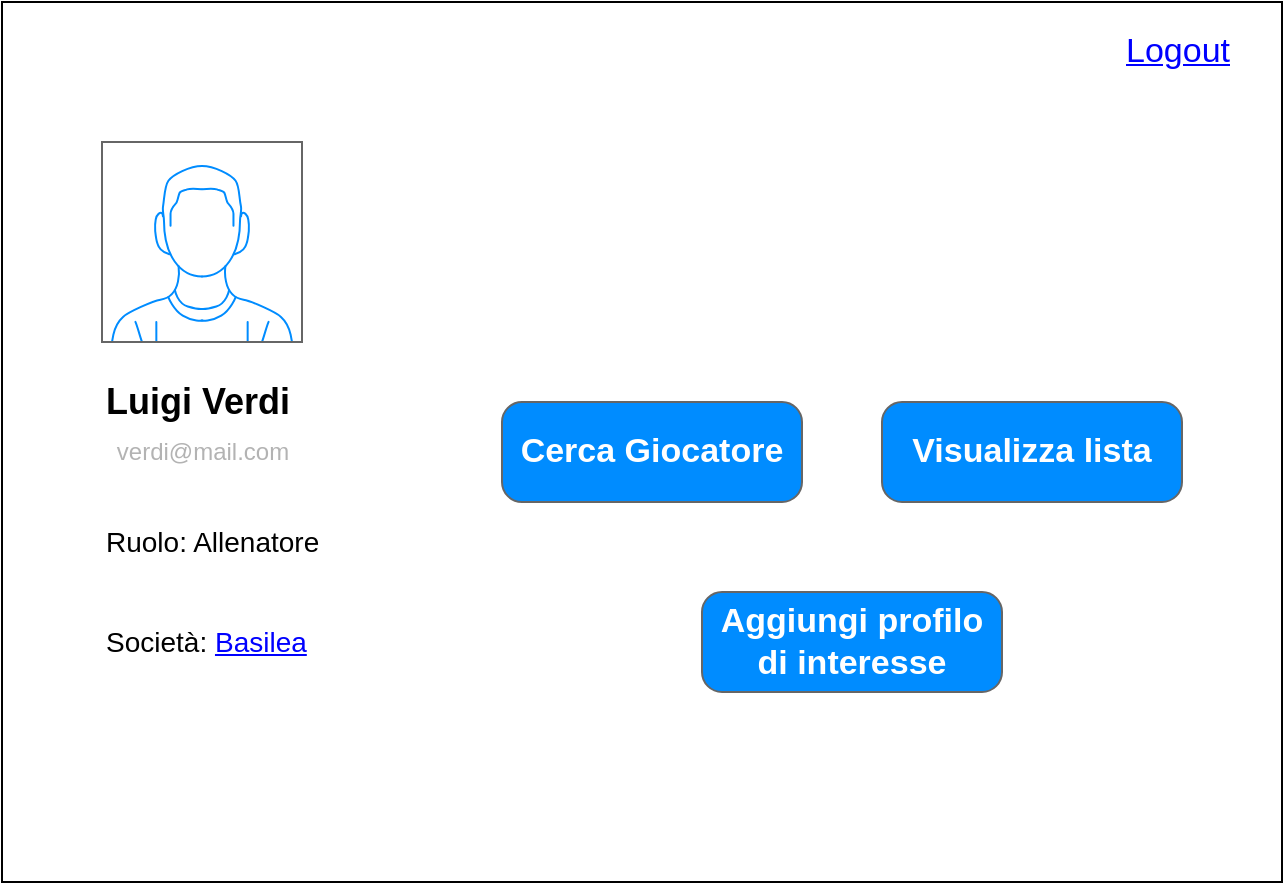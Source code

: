 <mxfile version="12.5.3" type="device"><diagram id="p_LRYJ5TSw8UzaOcTca3" name="Page-1"><mxGraphModel dx="1038" dy="607" grid="1" gridSize="10" guides="1" tooltips="1" connect="1" arrows="1" fold="1" page="1" pageScale="1" pageWidth="827" pageHeight="1169" math="0" shadow="0"><root><mxCell id="0"/><mxCell id="1" parent="0"/><mxCell id="9yi4vBdRCPTzwZrMiORw-11" value="" style="rounded=0;whiteSpace=wrap;html=1;" parent="1" vertex="1"><mxGeometry x="30" y="50" width="640" height="440" as="geometry"/></mxCell><mxCell id="9yi4vBdRCPTzwZrMiORw-1" value="" style="verticalLabelPosition=bottom;shadow=0;dashed=0;align=center;html=1;verticalAlign=top;strokeWidth=1;shape=mxgraph.mockup.containers.userMale;strokeColor=#666666;strokeColor2=#008cff;" parent="1" vertex="1"><mxGeometry x="80" y="120" width="100" height="100" as="geometry"/></mxCell><mxCell id="9yi4vBdRCPTzwZrMiORw-2" value="&lt;font style=&quot;font-size: 18px&quot;&gt;&lt;b&gt;Luigi Verdi&lt;/b&gt;&lt;/font&gt;" style="text;html=1;strokeColor=none;fillColor=none;align=left;verticalAlign=middle;whiteSpace=wrap;rounded=0;" parent="1" vertex="1"><mxGeometry x="80" y="230" width="110" height="40" as="geometry"/></mxCell><mxCell id="9yi4vBdRCPTzwZrMiORw-3" value="&lt;font style=&quot;font-size: 14px&quot;&gt;Ruolo: Allenatore&amp;nbsp;&lt;/font&gt;" style="text;html=1;align=left;verticalAlign=middle;resizable=0;points=[];autosize=1;" parent="1" vertex="1"><mxGeometry x="80" y="310" width="130" height="20" as="geometry"/></mxCell><mxCell id="9yi4vBdRCPTzwZrMiORw-4" value="&lt;font style=&quot;font-size: 14px&quot;&gt;Società:&amp;nbsp;&lt;font color=&quot;#0000ff&quot;&gt;&lt;u&gt;Basilea&lt;/u&gt;&lt;/font&gt;&lt;/font&gt;" style="text;html=1;align=left;verticalAlign=middle;resizable=0;points=[];autosize=1;" parent="1" vertex="1"><mxGeometry x="80" y="360" width="120" height="20" as="geometry"/></mxCell><mxCell id="9yi4vBdRCPTzwZrMiORw-8" value="Cerca Giocatore" style="strokeWidth=1;shadow=0;dashed=0;align=center;html=1;shape=mxgraph.mockup.buttons.button;strokeColor=#666666;fontColor=#ffffff;mainText=;buttonStyle=round;fontSize=17;fontStyle=1;fillColor=#008cff;whiteSpace=wrap;" parent="1" vertex="1"><mxGeometry x="280" y="250" width="150" height="50" as="geometry"/></mxCell><mxCell id="9yi4vBdRCPTzwZrMiORw-9" value="Visualizza lista" style="strokeWidth=1;shadow=0;dashed=0;align=center;html=1;shape=mxgraph.mockup.buttons.button;strokeColor=#666666;fontColor=#ffffff;mainText=;buttonStyle=round;fontSize=17;fontStyle=1;fillColor=#008cff;whiteSpace=wrap;" parent="1" vertex="1"><mxGeometry x="470" y="250" width="150" height="50" as="geometry"/></mxCell><mxCell id="9yi4vBdRCPTzwZrMiORw-10" value="&lt;font color=&quot;#b3b3b3&quot;&gt;verdi@mail.com&lt;/font&gt;" style="text;html=1;align=center;verticalAlign=middle;resizable=0;points=[];autosize=1;" parent="1" vertex="1"><mxGeometry x="80" y="265" width="100" height="20" as="geometry"/></mxCell><mxCell id="9yi4vBdRCPTzwZrMiORw-12" value="Aggiungi profilo di interesse" style="strokeWidth=1;shadow=0;dashed=0;align=center;html=1;shape=mxgraph.mockup.buttons.button;strokeColor=#666666;fontColor=#ffffff;mainText=;buttonStyle=round;fontSize=17;fontStyle=1;fillColor=#008cff;whiteSpace=wrap;" parent="1" vertex="1"><mxGeometry x="380" y="345" width="150" height="50" as="geometry"/></mxCell><mxCell id="52814u-Ckqwe-ohYwHhB-1" value="Logout" style="shape=rectangle;strokeColor=none;fillColor=none;linkText=;fontSize=17;fontColor=#0000ff;fontStyle=4;html=1;align=left;" vertex="1" parent="1"><mxGeometry x="590" y="60" width="60" height="30" as="geometry"/></mxCell></root></mxGraphModel></diagram></mxfile>